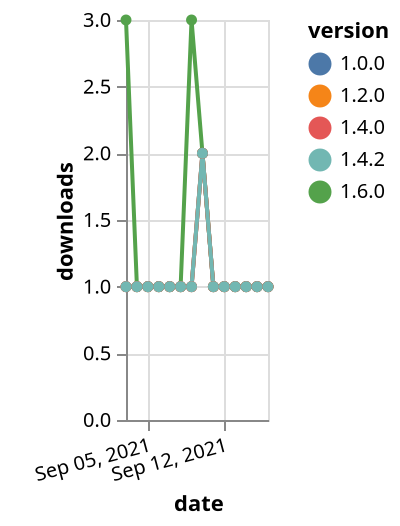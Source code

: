 {"$schema": "https://vega.github.io/schema/vega-lite/v5.json", "description": "A simple bar chart with embedded data.", "data": {"values": [{"date": "2021-09-03", "total": 122, "delta": 3, "version": "1.6.0"}, {"date": "2021-09-04", "total": 123, "delta": 1, "version": "1.6.0"}, {"date": "2021-09-05", "total": 124, "delta": 1, "version": "1.6.0"}, {"date": "2021-09-06", "total": 125, "delta": 1, "version": "1.6.0"}, {"date": "2021-09-07", "total": 126, "delta": 1, "version": "1.6.0"}, {"date": "2021-09-08", "total": 127, "delta": 1, "version": "1.6.0"}, {"date": "2021-09-09", "total": 130, "delta": 3, "version": "1.6.0"}, {"date": "2021-09-10", "total": 132, "delta": 2, "version": "1.6.0"}, {"date": "2021-09-11", "total": 133, "delta": 1, "version": "1.6.0"}, {"date": "2021-09-12", "total": 134, "delta": 1, "version": "1.6.0"}, {"date": "2021-09-13", "total": 135, "delta": 1, "version": "1.6.0"}, {"date": "2021-09-14", "total": 136, "delta": 1, "version": "1.6.0"}, {"date": "2021-09-15", "total": 137, "delta": 1, "version": "1.6.0"}, {"date": "2021-09-16", "total": 138, "delta": 1, "version": "1.6.0"}, {"date": "2021-09-03", "total": 183, "delta": 1, "version": "1.0.0"}, {"date": "2021-09-04", "total": 184, "delta": 1, "version": "1.0.0"}, {"date": "2021-09-05", "total": 185, "delta": 1, "version": "1.0.0"}, {"date": "2021-09-06", "total": 186, "delta": 1, "version": "1.0.0"}, {"date": "2021-09-07", "total": 187, "delta": 1, "version": "1.0.0"}, {"date": "2021-09-08", "total": 188, "delta": 1, "version": "1.0.0"}, {"date": "2021-09-09", "total": 189, "delta": 1, "version": "1.0.0"}, {"date": "2021-09-10", "total": 191, "delta": 2, "version": "1.0.0"}, {"date": "2021-09-11", "total": 192, "delta": 1, "version": "1.0.0"}, {"date": "2021-09-12", "total": 193, "delta": 1, "version": "1.0.0"}, {"date": "2021-09-13", "total": 194, "delta": 1, "version": "1.0.0"}, {"date": "2021-09-14", "total": 195, "delta": 1, "version": "1.0.0"}, {"date": "2021-09-15", "total": 196, "delta": 1, "version": "1.0.0"}, {"date": "2021-09-16", "total": 197, "delta": 1, "version": "1.0.0"}, {"date": "2021-09-03", "total": 160, "delta": 1, "version": "1.2.0"}, {"date": "2021-09-04", "total": 161, "delta": 1, "version": "1.2.0"}, {"date": "2021-09-05", "total": 162, "delta": 1, "version": "1.2.0"}, {"date": "2021-09-06", "total": 163, "delta": 1, "version": "1.2.0"}, {"date": "2021-09-07", "total": 164, "delta": 1, "version": "1.2.0"}, {"date": "2021-09-08", "total": 165, "delta": 1, "version": "1.2.0"}, {"date": "2021-09-09", "total": 166, "delta": 1, "version": "1.2.0"}, {"date": "2021-09-10", "total": 168, "delta": 2, "version": "1.2.0"}, {"date": "2021-09-11", "total": 169, "delta": 1, "version": "1.2.0"}, {"date": "2021-09-12", "total": 170, "delta": 1, "version": "1.2.0"}, {"date": "2021-09-13", "total": 171, "delta": 1, "version": "1.2.0"}, {"date": "2021-09-14", "total": 172, "delta": 1, "version": "1.2.0"}, {"date": "2021-09-15", "total": 173, "delta": 1, "version": "1.2.0"}, {"date": "2021-09-16", "total": 174, "delta": 1, "version": "1.2.0"}, {"date": "2021-09-03", "total": 151, "delta": 1, "version": "1.4.0"}, {"date": "2021-09-04", "total": 152, "delta": 1, "version": "1.4.0"}, {"date": "2021-09-05", "total": 153, "delta": 1, "version": "1.4.0"}, {"date": "2021-09-06", "total": 154, "delta": 1, "version": "1.4.0"}, {"date": "2021-09-07", "total": 155, "delta": 1, "version": "1.4.0"}, {"date": "2021-09-08", "total": 156, "delta": 1, "version": "1.4.0"}, {"date": "2021-09-09", "total": 157, "delta": 1, "version": "1.4.0"}, {"date": "2021-09-10", "total": 159, "delta": 2, "version": "1.4.0"}, {"date": "2021-09-11", "total": 160, "delta": 1, "version": "1.4.0"}, {"date": "2021-09-12", "total": 161, "delta": 1, "version": "1.4.0"}, {"date": "2021-09-13", "total": 162, "delta": 1, "version": "1.4.0"}, {"date": "2021-09-14", "total": 163, "delta": 1, "version": "1.4.0"}, {"date": "2021-09-15", "total": 164, "delta": 1, "version": "1.4.0"}, {"date": "2021-09-16", "total": 165, "delta": 1, "version": "1.4.0"}, {"date": "2021-09-03", "total": 132, "delta": 1, "version": "1.4.2"}, {"date": "2021-09-04", "total": 133, "delta": 1, "version": "1.4.2"}, {"date": "2021-09-05", "total": 134, "delta": 1, "version": "1.4.2"}, {"date": "2021-09-06", "total": 135, "delta": 1, "version": "1.4.2"}, {"date": "2021-09-07", "total": 136, "delta": 1, "version": "1.4.2"}, {"date": "2021-09-08", "total": 137, "delta": 1, "version": "1.4.2"}, {"date": "2021-09-09", "total": 138, "delta": 1, "version": "1.4.2"}, {"date": "2021-09-10", "total": 140, "delta": 2, "version": "1.4.2"}, {"date": "2021-09-11", "total": 141, "delta": 1, "version": "1.4.2"}, {"date": "2021-09-12", "total": 142, "delta": 1, "version": "1.4.2"}, {"date": "2021-09-13", "total": 143, "delta": 1, "version": "1.4.2"}, {"date": "2021-09-14", "total": 144, "delta": 1, "version": "1.4.2"}, {"date": "2021-09-15", "total": 145, "delta": 1, "version": "1.4.2"}, {"date": "2021-09-16", "total": 146, "delta": 1, "version": "1.4.2"}]}, "width": "container", "mark": {"type": "line", "point": {"filled": true}}, "encoding": {"x": {"field": "date", "type": "temporal", "timeUnit": "yearmonthdate", "title": "date", "axis": {"labelAngle": -15}}, "y": {"field": "delta", "type": "quantitative", "title": "downloads"}, "color": {"field": "version", "type": "nominal"}, "tooltip": {"field": "delta"}}}